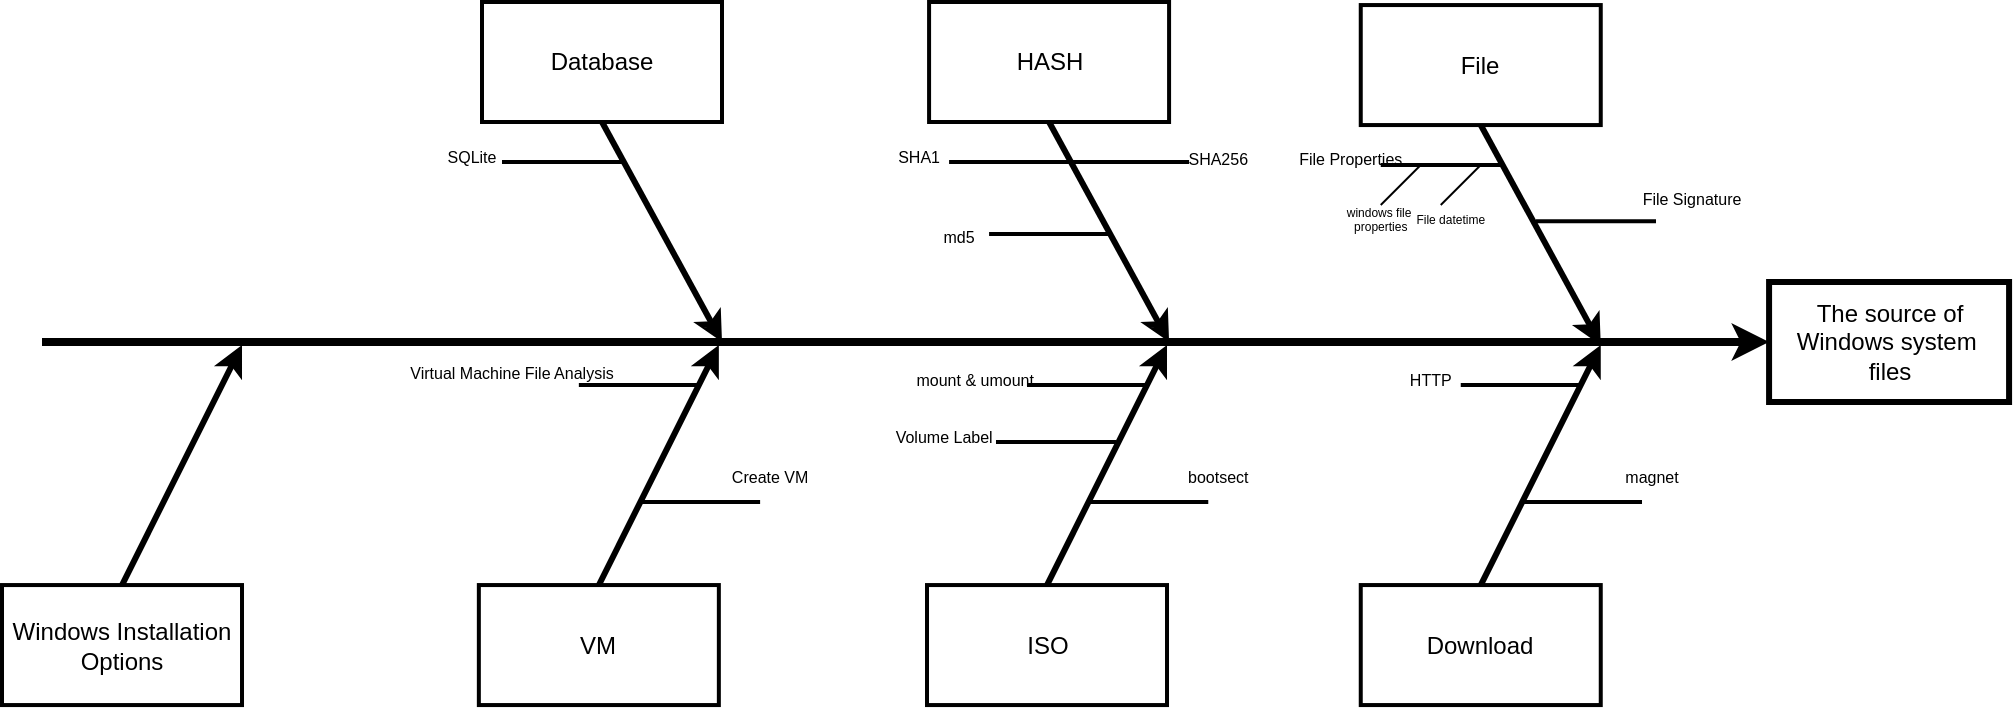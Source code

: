 <mxfile version="27.0.9">
  <diagram name="Page-1" id="Lf4-xlnRPHvpIA8p7CIm">
    <mxGraphModel dx="1751" dy="663" grid="1" gridSize="10" guides="1" tooltips="1" connect="1" arrows="1" fold="1" page="1" pageScale="1" pageWidth="850" pageHeight="1100" math="0" shadow="0">
      <root>
        <mxCell id="0" />
        <mxCell id="1" parent="0" />
        <mxCell id="Z_-ggYk-Yy6M99J9T5Hy-8" value="Database" style="whiteSpace=wrap;strokeWidth=2" vertex="1" parent="1">
          <mxGeometry x="40" y="20.0" width="120" height="60" as="geometry" />
        </mxCell>
        <mxCell id="Z_-ggYk-Yy6M99J9T5Hy-10" value="The source of Windows system &#xa;files" style="whiteSpace=wrap;strokeWidth=3" vertex="1" parent="1">
          <mxGeometry x="683.542" y="160.0" width="120" height="60" as="geometry" />
        </mxCell>
        <mxCell id="Z_-ggYk-Yy6M99J9T5Hy-11" value="" style="edgeStyle=none;strokeWidth=4;rounded=0;" edge="1" parent="1" target="Z_-ggYk-Yy6M99J9T5Hy-10">
          <mxGeometry width="100" height="100" relative="1" as="geometry">
            <mxPoint x="-180" y="190" as="sourcePoint" />
            <mxPoint x="243.542" y="140.0" as="targetPoint" />
          </mxGeometry>
        </mxCell>
        <mxCell id="Z_-ggYk-Yy6M99J9T5Hy-12" value="" style="edgeStyle=none;exitX=0.5;exitY=1;strokeWidth=3;rounded=0;" edge="1" parent="1" source="Z_-ggYk-Yy6M99J9T5Hy-8">
          <mxGeometry width="100" height="100" relative="1" as="geometry">
            <mxPoint x="100" y="100.0" as="sourcePoint" />
            <mxPoint x="160" y="190.0" as="targetPoint" />
          </mxGeometry>
        </mxCell>
        <mxCell id="Z_-ggYk-Yy6M99J9T5Hy-14" value="" style="edgeStyle=none;endArrow=none;strokeWidth=2;rounded=0;" edge="1" parent="1">
          <mxGeometry width="100" height="100" relative="1" as="geometry">
            <mxPoint x="50.0" y="100.0" as="sourcePoint" />
            <mxPoint x="110" y="100.0" as="targetPoint" />
          </mxGeometry>
        </mxCell>
        <mxCell id="Z_-ggYk-Yy6M99J9T5Hy-43" value="SQLite" style="text;spacingTop=-5;fontSize=8;align=center;verticalAlign=middle;points=[]" vertex="1" parent="1">
          <mxGeometry x="20" y="90.0" width="30" height="20.0" as="geometry" />
        </mxCell>
        <mxCell id="Z_-ggYk-Yy6M99J9T5Hy-71" value="HASH" style="whiteSpace=wrap;strokeWidth=2" vertex="1" parent="1">
          <mxGeometry x="263.542" y="20" width="120" height="60" as="geometry" />
        </mxCell>
        <mxCell id="Z_-ggYk-Yy6M99J9T5Hy-73" value="" style="edgeStyle=none;exitX=0.5;exitY=1;strokeWidth=3;rounded=0;" edge="1" parent="1" source="Z_-ggYk-Yy6M99J9T5Hy-71">
          <mxGeometry width="100" height="100" relative="1" as="geometry">
            <mxPoint x="323.542" y="100.0" as="sourcePoint" />
            <mxPoint x="383.542" y="190" as="targetPoint" />
          </mxGeometry>
        </mxCell>
        <mxCell id="Z_-ggYk-Yy6M99J9T5Hy-75" value="" style="edgeStyle=none;endArrow=none;strokeWidth=2;rounded=0;" edge="1" parent="1">
          <mxGeometry width="100" height="100" relative="1" as="geometry">
            <mxPoint x="273.542" y="100.0" as="sourcePoint" />
            <mxPoint x="333.542" y="100.0" as="targetPoint" />
          </mxGeometry>
        </mxCell>
        <mxCell id="Z_-ggYk-Yy6M99J9T5Hy-76" value="" style="edgeStyle=none;endArrow=none;strokeWidth=2;rounded=0;" edge="1" parent="1">
          <mxGeometry width="100" height="100" relative="1" as="geometry">
            <mxPoint x="293.542" y="136.0" as="sourcePoint" />
            <mxPoint x="353.542" y="136.0" as="targetPoint" />
          </mxGeometry>
        </mxCell>
        <mxCell id="Z_-ggYk-Yy6M99J9T5Hy-78" value="" style="edgeStyle=none;endArrow=none;strokeWidth=2;rounded=0;" edge="1" parent="1">
          <mxGeometry width="100" height="100" relative="1" as="geometry">
            <mxPoint x="333.542" y="100.0" as="sourcePoint" />
            <mxPoint x="393.542" y="100.0" as="targetPoint" />
          </mxGeometry>
        </mxCell>
        <mxCell id="Z_-ggYk-Yy6M99J9T5Hy-104" value="SHA1" style="text;spacingTop=-5;fontSize=8;align=center;verticalAlign=middle;points=[]" vertex="1" parent="1">
          <mxGeometry x="243.542" y="90.0" width="30" height="20.0" as="geometry" />
        </mxCell>
        <mxCell id="Z_-ggYk-Yy6M99J9T5Hy-105" value="md5" style="text;spacingTop=-5;fontSize=8;align=center;verticalAlign=middle;points=[]" vertex="1" parent="1">
          <mxGeometry x="263.542" y="130.0" width="30" height="20.0" as="geometry" />
        </mxCell>
        <mxCell id="Z_-ggYk-Yy6M99J9T5Hy-126" value="SHA256" style="text;spacingTop=-5;fontSize=8;align=center;verticalAlign=middle;points=[]" vertex="1" parent="1">
          <mxGeometry x="393.125" y="90.972" width="30" height="20.0" as="geometry" />
        </mxCell>
        <mxCell id="Z_-ggYk-Yy6M99J9T5Hy-132" value="File" style="whiteSpace=wrap;strokeWidth=2" vertex="1" parent="1">
          <mxGeometry x="479.375" y="21.528" width="120" height="60" as="geometry" />
        </mxCell>
        <mxCell id="Z_-ggYk-Yy6M99J9T5Hy-133" value="Download" style="whiteSpace=wrap;strokeWidth=2" vertex="1" parent="1">
          <mxGeometry x="479.375" y="311.528" width="120" height="60" as="geometry" />
        </mxCell>
        <mxCell id="Z_-ggYk-Yy6M99J9T5Hy-134" value="" style="edgeStyle=none;exitX=0.5;exitY=1;strokeWidth=3;rounded=0;" edge="1" parent="1" source="Z_-ggYk-Yy6M99J9T5Hy-132">
          <mxGeometry width="100" height="100" relative="1" as="geometry">
            <mxPoint x="539.375" y="101.528" as="sourcePoint" />
            <mxPoint x="599.375" y="191.528" as="targetPoint" />
          </mxGeometry>
        </mxCell>
        <mxCell id="Z_-ggYk-Yy6M99J9T5Hy-135" value="" style="edgeStyle=none;exitX=0.5;exitY=0;strokeWidth=3;rounded=0;" edge="1" parent="1">
          <mxGeometry width="100" height="100" relative="1" as="geometry">
            <mxPoint x="539.375" y="311.528" as="sourcePoint" />
            <mxPoint x="599.375" y="191.528" as="targetPoint" />
          </mxGeometry>
        </mxCell>
        <mxCell id="Z_-ggYk-Yy6M99J9T5Hy-136" value="" style="edgeStyle=none;endArrow=none;strokeWidth=2;rounded=0;" edge="1" parent="1">
          <mxGeometry width="100" height="100" relative="1" as="geometry">
            <mxPoint x="489.375" y="101.528" as="sourcePoint" />
            <mxPoint x="549.375" y="101.528" as="targetPoint" />
          </mxGeometry>
        </mxCell>
        <mxCell id="Z_-ggYk-Yy6M99J9T5Hy-142" value="" style="edgeStyle=none;endArrow=none;strokeWidth=2;rounded=0;" edge="1" parent="1">
          <mxGeometry width="100" height="100" relative="1" as="geometry">
            <mxPoint x="529.375" y="211.528" as="sourcePoint" />
            <mxPoint x="589.375" y="211.528" as="targetPoint" />
          </mxGeometry>
        </mxCell>
        <mxCell id="Z_-ggYk-Yy6M99J9T5Hy-145" value="" style="edgeStyle=none;endArrow=none;strokeWidth=2;rounded=0;" edge="1" parent="1">
          <mxGeometry width="100" height="100" relative="1" as="geometry">
            <mxPoint x="560.005" y="269.998" as="sourcePoint" />
            <mxPoint x="620.005" y="269.998" as="targetPoint" />
          </mxGeometry>
        </mxCell>
        <mxCell id="Z_-ggYk-Yy6M99J9T5Hy-148" value="" style="edgeStyle=none;endArrow=none;rounded=0;" edge="1" parent="1">
          <mxGeometry width="100" height="100" relative="1" as="geometry">
            <mxPoint x="519.375" y="121.528" as="sourcePoint" />
            <mxPoint x="539.375" y="101.528" as="targetPoint" />
          </mxGeometry>
        </mxCell>
        <mxCell id="Z_-ggYk-Yy6M99J9T5Hy-149" value="" style="edgeStyle=none;endArrow=none;rounded=0;" edge="1" parent="1">
          <mxGeometry width="100" height="100" relative="1" as="geometry">
            <mxPoint x="489.375" y="121.528" as="sourcePoint" />
            <mxPoint x="509.375" y="101.528" as="targetPoint" />
          </mxGeometry>
        </mxCell>
        <mxCell id="Z_-ggYk-Yy6M99J9T5Hy-165" value="File Properties" style="text;spacingTop=-5;fontSize=8;align=center;verticalAlign=middle;points=[]" vertex="1" parent="1">
          <mxGeometry x="459.37" y="90" width="30" height="21.53" as="geometry" />
        </mxCell>
        <mxCell id="Z_-ggYk-Yy6M99J9T5Hy-168" value="HTTP" style="text;spacingTop=-5;fontSize=8;align=center;verticalAlign=middle;points=[]" vertex="1" parent="1">
          <mxGeometry x="499.375" y="201.528" width="30" height="20.0" as="geometry" />
        </mxCell>
        <mxCell id="Z_-ggYk-Yy6M99J9T5Hy-171" value="windows file &#xa;properties" style="text;spacingTop=-5;fontSize=6;align=center;verticalAlign=middle;points=[]" vertex="1" parent="1">
          <mxGeometry x="474.375" y="121.528" width="30" height="20.0" as="geometry" />
        </mxCell>
        <mxCell id="Z_-ggYk-Yy6M99J9T5Hy-172" value="File datetime" style="text;spacingTop=-5;fontSize=6;align=center;verticalAlign=middle;points=[]" vertex="1" parent="1">
          <mxGeometry x="509.375" y="121.528" width="30" height="20.0" as="geometry" />
        </mxCell>
        <mxCell id="Z_-ggYk-Yy6M99J9T5Hy-190" value="magnet" style="text;spacingTop=-5;fontSize=8;align=center;verticalAlign=middle;points=[]" vertex="1" parent="1">
          <mxGeometry x="609.998" y="250.0" width="30" height="20.0" as="geometry" />
        </mxCell>
        <mxCell id="Z_-ggYk-Yy6M99J9T5Hy-193" value="ISO" style="whiteSpace=wrap;strokeWidth=2" vertex="1" parent="1">
          <mxGeometry x="262.505" y="311.528" width="120" height="60" as="geometry" />
        </mxCell>
        <mxCell id="Z_-ggYk-Yy6M99J9T5Hy-194" value="" style="edgeStyle=none;exitX=0.5;exitY=0;strokeWidth=3;rounded=0;" edge="1" parent="1">
          <mxGeometry width="100" height="100" relative="1" as="geometry">
            <mxPoint x="322.505" y="311.528" as="sourcePoint" />
            <mxPoint x="382.505" y="191.528" as="targetPoint" />
          </mxGeometry>
        </mxCell>
        <mxCell id="Z_-ggYk-Yy6M99J9T5Hy-195" value="" style="edgeStyle=none;endArrow=none;strokeWidth=2;rounded=0;" edge="1" parent="1">
          <mxGeometry width="100" height="100" relative="1" as="geometry">
            <mxPoint x="312.505" y="211.528" as="sourcePoint" />
            <mxPoint x="372.505" y="211.528" as="targetPoint" />
          </mxGeometry>
        </mxCell>
        <mxCell id="Z_-ggYk-Yy6M99J9T5Hy-196" value="" style="edgeStyle=none;endArrow=none;strokeWidth=2;rounded=0;" edge="1" parent="1">
          <mxGeometry width="100" height="100" relative="1" as="geometry">
            <mxPoint x="343.135" y="269.998" as="sourcePoint" />
            <mxPoint x="403.135" y="269.998" as="targetPoint" />
          </mxGeometry>
        </mxCell>
        <mxCell id="Z_-ggYk-Yy6M99J9T5Hy-197" value="mount &amp; umount" style="text;spacingTop=-5;fontSize=8;align=center;verticalAlign=middle;points=[]" vertex="1" parent="1">
          <mxGeometry x="271.595" y="201.528" width="30" height="20.0" as="geometry" />
        </mxCell>
        <mxCell id="Z_-ggYk-Yy6M99J9T5Hy-198" value="bootsect" style="text;spacingTop=-5;fontSize=8;align=center;verticalAlign=middle;points=[]" vertex="1" parent="1">
          <mxGeometry x="393.128" y="250.0" width="30" height="20.0" as="geometry" />
        </mxCell>
        <mxCell id="Z_-ggYk-Yy6M99J9T5Hy-199" value="" style="edgeStyle=none;endArrow=none;strokeWidth=2;rounded=0;" edge="1" parent="1">
          <mxGeometry width="100" height="100" relative="1" as="geometry">
            <mxPoint x="296.995" y="239.998" as="sourcePoint" />
            <mxPoint x="356.995" y="239.998" as="targetPoint" />
          </mxGeometry>
        </mxCell>
        <mxCell id="Z_-ggYk-Yy6M99J9T5Hy-200" value="Volume Label" style="text;spacingTop=-5;fontSize=8;align=center;verticalAlign=middle;points=[]" vertex="1" parent="1">
          <mxGeometry x="256.085" y="229.998" width="30" height="20.0" as="geometry" />
        </mxCell>
        <mxCell id="Z_-ggYk-Yy6M99J9T5Hy-201" value="" style="edgeStyle=none;endArrow=none;strokeWidth=2;rounded=0;" edge="1" parent="1">
          <mxGeometry width="100" height="100" relative="1" as="geometry">
            <mxPoint x="567.005" y="129.658" as="sourcePoint" />
            <mxPoint x="627.005" y="129.658" as="targetPoint" />
          </mxGeometry>
        </mxCell>
        <mxCell id="Z_-ggYk-Yy6M99J9T5Hy-202" value="File Signature" style="text;spacingTop=-5;fontSize=8;align=center;verticalAlign=middle;points=[]" vertex="1" parent="1">
          <mxGeometry x="630" y="110" width="30" height="21.53" as="geometry" />
        </mxCell>
        <mxCell id="Z_-ggYk-Yy6M99J9T5Hy-203" value="VM" style="whiteSpace=wrap;strokeWidth=2" vertex="1" parent="1">
          <mxGeometry x="38.425" y="311.528" width="120" height="60" as="geometry" />
        </mxCell>
        <mxCell id="Z_-ggYk-Yy6M99J9T5Hy-204" value="" style="edgeStyle=none;exitX=0.5;exitY=0;strokeWidth=3;rounded=0;" edge="1" parent="1">
          <mxGeometry width="100" height="100" relative="1" as="geometry">
            <mxPoint x="98.425" y="311.528" as="sourcePoint" />
            <mxPoint x="158.425" y="191.528" as="targetPoint" />
          </mxGeometry>
        </mxCell>
        <mxCell id="Z_-ggYk-Yy6M99J9T5Hy-205" value="" style="edgeStyle=none;endArrow=none;strokeWidth=2;rounded=0;" edge="1" parent="1">
          <mxGeometry width="100" height="100" relative="1" as="geometry">
            <mxPoint x="88.425" y="211.528" as="sourcePoint" />
            <mxPoint x="148.425" y="211.528" as="targetPoint" />
          </mxGeometry>
        </mxCell>
        <mxCell id="Z_-ggYk-Yy6M99J9T5Hy-206" value="" style="edgeStyle=none;endArrow=none;strokeWidth=2;rounded=0;" edge="1" parent="1">
          <mxGeometry width="100" height="100" relative="1" as="geometry">
            <mxPoint x="119.055" y="269.998" as="sourcePoint" />
            <mxPoint x="179.055" y="269.998" as="targetPoint" />
          </mxGeometry>
        </mxCell>
        <mxCell id="Z_-ggYk-Yy6M99J9T5Hy-207" value="Virtual Machine File Analysis" style="text;spacingTop=-5;fontSize=8;align=center;verticalAlign=middle;points=[]" vertex="1" parent="1">
          <mxGeometry x="40.005" y="197.998" width="30" height="20.0" as="geometry" />
        </mxCell>
        <mxCell id="Z_-ggYk-Yy6M99J9T5Hy-208" value="Create VM" style="text;spacingTop=-5;fontSize=8;align=center;verticalAlign=middle;points=[]" vertex="1" parent="1">
          <mxGeometry x="169.048" y="250.0" width="30" height="20.0" as="geometry" />
        </mxCell>
        <mxCell id="Z_-ggYk-Yy6M99J9T5Hy-211" value="Windows Installation Options" style="whiteSpace=wrap;strokeWidth=2" vertex="1" parent="1">
          <mxGeometry x="-199.995" y="311.528" width="120" height="60" as="geometry" />
        </mxCell>
        <mxCell id="Z_-ggYk-Yy6M99J9T5Hy-212" value="" style="edgeStyle=none;exitX=0.5;exitY=0;strokeWidth=3;rounded=0;" edge="1" parent="1">
          <mxGeometry width="100" height="100" relative="1" as="geometry">
            <mxPoint x="-139.995" y="311.528" as="sourcePoint" />
            <mxPoint x="-79.995" y="191.528" as="targetPoint" />
          </mxGeometry>
        </mxCell>
      </root>
    </mxGraphModel>
  </diagram>
</mxfile>
